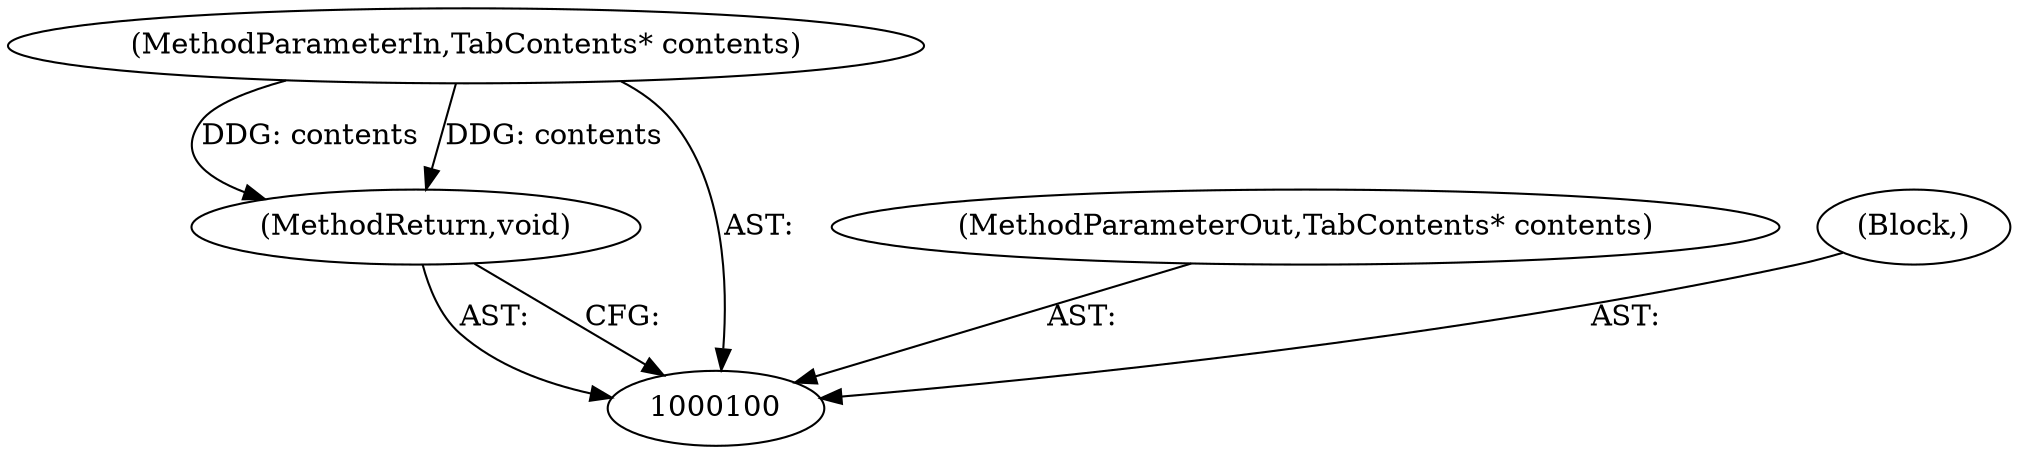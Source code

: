 digraph "0_Chrome_e89cfcb9090e8c98129ae9160c513f504db74599_15" {
"1000103" [label="(MethodReturn,void)"];
"1000101" [label="(MethodParameterIn,TabContents* contents)"];
"1000107" [label="(MethodParameterOut,TabContents* contents)"];
"1000102" [label="(Block,)"];
"1000103" -> "1000100"  [label="AST: "];
"1000103" -> "1000100"  [label="CFG: "];
"1000101" -> "1000103"  [label="DDG: contents"];
"1000101" -> "1000100"  [label="AST: "];
"1000101" -> "1000103"  [label="DDG: contents"];
"1000107" -> "1000100"  [label="AST: "];
"1000102" -> "1000100"  [label="AST: "];
}
